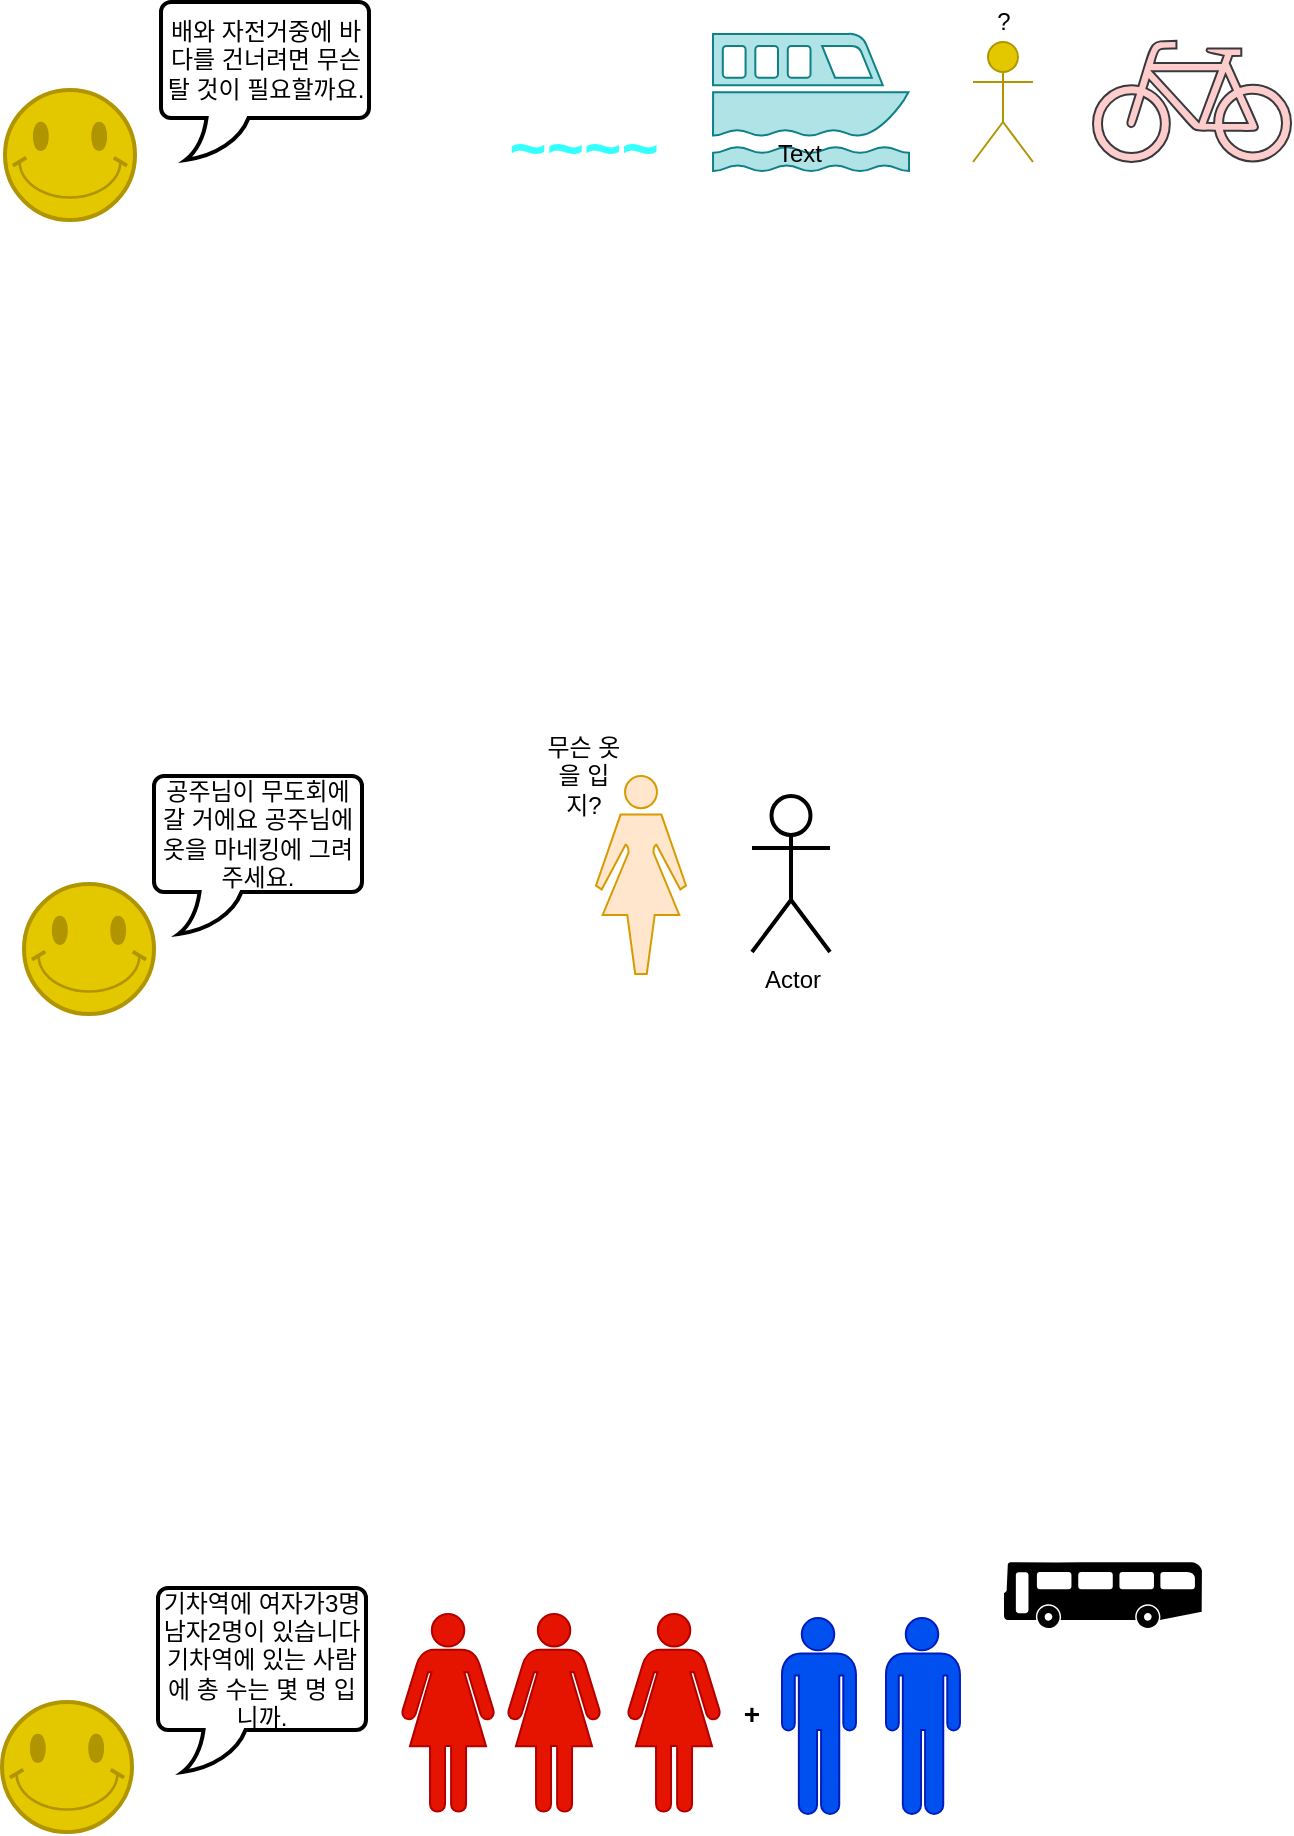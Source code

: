 <mxfile version="13.8.8" type="github"><diagram id="tRasB_NjfDu-c17NouVs" name="Page-1"><mxGraphModel dx="1725" dy="1599" grid="1" gridSize="13" guides="1" tooltips="1" connect="1" arrows="1" fold="1" page="1" pageScale="1" pageWidth="827" pageHeight="1169" math="0" shadow="0"><root><mxCell id="0"/><mxCell id="1" parent="0"/><mxCell id="-H4gehTWt1URYD4N1q6C-3" value="" style="shape=mxgraph.signs.transportation.bicycle_1;html=1;pointerEvents=1;fillColor=#ffcccc;strokeColor=#36393d;verticalLabelPosition=bottom;verticalAlign=top;align=center;" parent="1" vertex="1"><mxGeometry x="545.5" y="18" width="99" height="62" as="geometry"/></mxCell><mxCell id="-H4gehTWt1URYD4N1q6C-4" value="Actor" style="shape=umlActor;verticalLabelPosition=bottom;verticalAlign=top;html=1;outlineConnect=0;fillColor=#e3c800;strokeColor=#B09500;fontColor=#ffffff;" parent="1" vertex="1"><mxGeometry x="485.5" y="20" width="30" height="60" as="geometry"/></mxCell><mxCell id="-H4gehTWt1URYD4N1q6C-6" value="?" style="text;html=1;strokeColor=none;fillColor=none;align=center;verticalAlign=middle;whiteSpace=wrap;rounded=0;" parent="1" vertex="1"><mxGeometry x="480.5" width="40" height="20" as="geometry"/></mxCell><mxCell id="-H4gehTWt1URYD4N1q6C-7" value="" style="shape=mxgraph.signs.transportation.ferry;html=1;pointerEvents=1;fillColor=#b0e3e6;strokeColor=#0e8088;verticalLabelPosition=bottom;verticalAlign=top;align=center;" parent="1" vertex="1"><mxGeometry x="355.5" y="15.5" width="98" height="69" as="geometry"/></mxCell><mxCell id="-H4gehTWt1URYD4N1q6C-8" value="~~~~" style="text;html=1;align=center;verticalAlign=middle;whiteSpace=wrap;rounded=0;strokeWidth=15;perimeterSpacing=0;fontStyle=1;fontSize=32;fontColor=#33FFFF;" parent="1" vertex="1"><mxGeometry x="235.5" y="53" width="110" height="40" as="geometry"/></mxCell><mxCell id="-H4gehTWt1URYD4N1q6C-10" value="" style="verticalLabelPosition=bottom;verticalAlign=top;html=1;shape=mxgraph.basic.smiley;strokeColor=#B09500;strokeWidth=2;fillColor=#e3c800;fontSize=12;fontColor=#ffffff;fontStyle=0" parent="1" vertex="1"><mxGeometry x="1.5" y="44" width="65" height="65" as="geometry"/></mxCell><mxCell id="-H4gehTWt1URYD4N1q6C-11" value="배와 자전거중에 바다를 건너려면 무슨 탈 것이 필요할까요." style="whiteSpace=wrap;html=1;shape=mxgraph.basic.roundRectCallout;dx=33.27;dy=21;size=5;boundedLbl=1;strokeColor=#000000;strokeWidth=2;fillColor=none;fontSize=12;" parent="1" vertex="1"><mxGeometry x="79.5" width="104" height="79" as="geometry"/></mxCell><mxCell id="-H4gehTWt1URYD4N1q6C-12" value="공주님이 무도회에 갈 거에요 공주님에 옷을 마네킹에 그려주세요." style="whiteSpace=wrap;html=1;shape=mxgraph.basic.roundRectCallout;dx=33.27;dy=21;size=5;boundedLbl=1;strokeColor=#000000;strokeWidth=2;fillColor=none;fontSize=12;" parent="1" vertex="1"><mxGeometry x="76" y="387" width="104" height="79" as="geometry"/></mxCell><mxCell id="-H4gehTWt1URYD4N1q6C-13" value="" style="verticalLabelPosition=bottom;verticalAlign=top;html=1;shape=mxgraph.basic.smiley;strokeColor=#B09500;strokeWidth=2;fillColor=#e3c800;fontSize=12;fontColor=#ffffff;fontStyle=0" parent="1" vertex="1"><mxGeometry x="11" y="441" width="65" height="65" as="geometry"/></mxCell><mxCell id="-H4gehTWt1URYD4N1q6C-15" value="" style="shape=mxgraph.signs.people.woman_2;html=1;pointerEvents=1;fillColor=#ffe6cc;strokeColor=#d79b00;verticalLabelPosition=bottom;verticalAlign=top;align=center;fontSize=12;" parent="1" vertex="1"><mxGeometry x="297" y="387" width="45" height="99" as="geometry"/></mxCell><mxCell id="-H4gehTWt1URYD4N1q6C-16" value="Actor" style="shape=umlActor;verticalLabelPosition=bottom;verticalAlign=top;html=1;outlineConnect=0;strokeColor=#000000;strokeWidth=2;fillColor=none;fontSize=12;fontColor=#000000;" parent="1" vertex="1"><mxGeometry x="375" y="397" width="39" height="78" as="geometry"/></mxCell><mxCell id="-H4gehTWt1URYD4N1q6C-17" value="무슨 옷을 입지?" style="text;html=1;strokeColor=none;fillColor=none;align=center;verticalAlign=middle;whiteSpace=wrap;rounded=0;fontSize=12;fontColor=#000000;" parent="1" vertex="1"><mxGeometry x="271" y="377" width="40" height="20" as="geometry"/></mxCell><mxCell id="-H4gehTWt1URYD4N1q6C-19" value="" style="shape=mxgraph.signs.people.woman_1;html=1;pointerEvents=1;fillColor=#e51400;strokeColor=#B20000;verticalLabelPosition=bottom;verticalAlign=top;align=center;fontSize=12;fontColor=#ffffff;" parent="1" vertex="1"><mxGeometry x="312" y="806" width="48" height="100" as="geometry"/></mxCell><mxCell id="-H4gehTWt1URYD4N1q6C-20" value="" style="shape=mxgraph.signs.people.woman_1;html=1;pointerEvents=1;fillColor=#e51400;strokeColor=#B20000;verticalLabelPosition=bottom;verticalAlign=top;align=center;fontSize=12;fontColor=#ffffff;" parent="1" vertex="1"><mxGeometry x="252" y="806" width="48" height="100" as="geometry"/></mxCell><mxCell id="-H4gehTWt1URYD4N1q6C-22" value="" style="shape=mxgraph.signs.people.woman_1;html=1;pointerEvents=1;fillColor=#e51400;strokeColor=#B20000;verticalLabelPosition=bottom;verticalAlign=top;align=center;fontSize=12;fontColor=#ffffff;" parent="1" vertex="1"><mxGeometry x="199" y="806" width="48" height="100" as="geometry"/></mxCell><mxCell id="-H4gehTWt1URYD4N1q6C-23" value="기차역에 여자가3명 남자2명이 있습니다 기차역에 있는 사람에 총 수는 몇 명 입니까." style="whiteSpace=wrap;html=1;shape=mxgraph.basic.roundRectCallout;dx=33.27;dy=21;size=5;boundedLbl=1;strokeColor=#000000;strokeWidth=2;fillColor=none;fontSize=12;" parent="1" vertex="1"><mxGeometry x="78" y="793" width="104" height="92" as="geometry"/></mxCell><mxCell id="-H4gehTWt1URYD4N1q6C-24" value="" style="verticalLabelPosition=bottom;verticalAlign=top;html=1;shape=mxgraph.basic.smiley;strokeColor=#B09500;strokeWidth=2;fillColor=#e3c800;fontSize=12;fontColor=#ffffff;fontStyle=0" parent="1" vertex="1"><mxGeometry y="850" width="65" height="65" as="geometry"/></mxCell><mxCell id="-H4gehTWt1URYD4N1q6C-26" value="Text" style="text;html=1;strokeColor=none;fillColor=none;align=center;verticalAlign=middle;whiteSpace=wrap;rounded=0;fontSize=12;fontColor=#000000;" parent="1" vertex="1"><mxGeometry x="378.5" y="66" width="40" height="20" as="geometry"/></mxCell><mxCell id="-H4gehTWt1URYD4N1q6C-27" value="+" style="text;html=1;strokeColor=none;fillColor=none;align=center;verticalAlign=middle;whiteSpace=wrap;rounded=0;fontSize=14;fontColor=#000000;fontStyle=1" parent="1" vertex="1"><mxGeometry x="355" y="846" width="40" height="20" as="geometry"/></mxCell><mxCell id="-H4gehTWt1URYD4N1q6C-28" value="" style="shape=mxgraph.signs.people.man_1;html=1;pointerEvents=1;fillColor=#0050ef;strokeColor=#001DBC;verticalLabelPosition=bottom;verticalAlign=top;align=center;fontSize=14;fontColor=#ffffff;" parent="1" vertex="1"><mxGeometry x="442" y="808" width="37" height="98" as="geometry"/></mxCell><mxCell id="-H4gehTWt1URYD4N1q6C-29" value="" style="shape=mxgraph.signs.people.man_1;html=1;pointerEvents=1;fillColor=#0050ef;strokeColor=#001DBC;verticalLabelPosition=bottom;verticalAlign=top;align=center;fontSize=14;fontColor=#ffffff;" parent="1" vertex="1"><mxGeometry x="390" y="808" width="37" height="98" as="geometry"/></mxCell><mxCell id="-H4gehTWt1URYD4N1q6C-31" value="" style="shape=mxgraph.signs.transportation.bus_3;html=1;pointerEvents=1;fillColor=#000000;strokeColor=none;verticalLabelPosition=bottom;verticalAlign=top;align=center;fontSize=14;fontColor=#000000;" parent="1" vertex="1"><mxGeometry x="501" y="780" width="99" height="33" as="geometry"/></mxCell></root></mxGraphModel></diagram></mxfile>